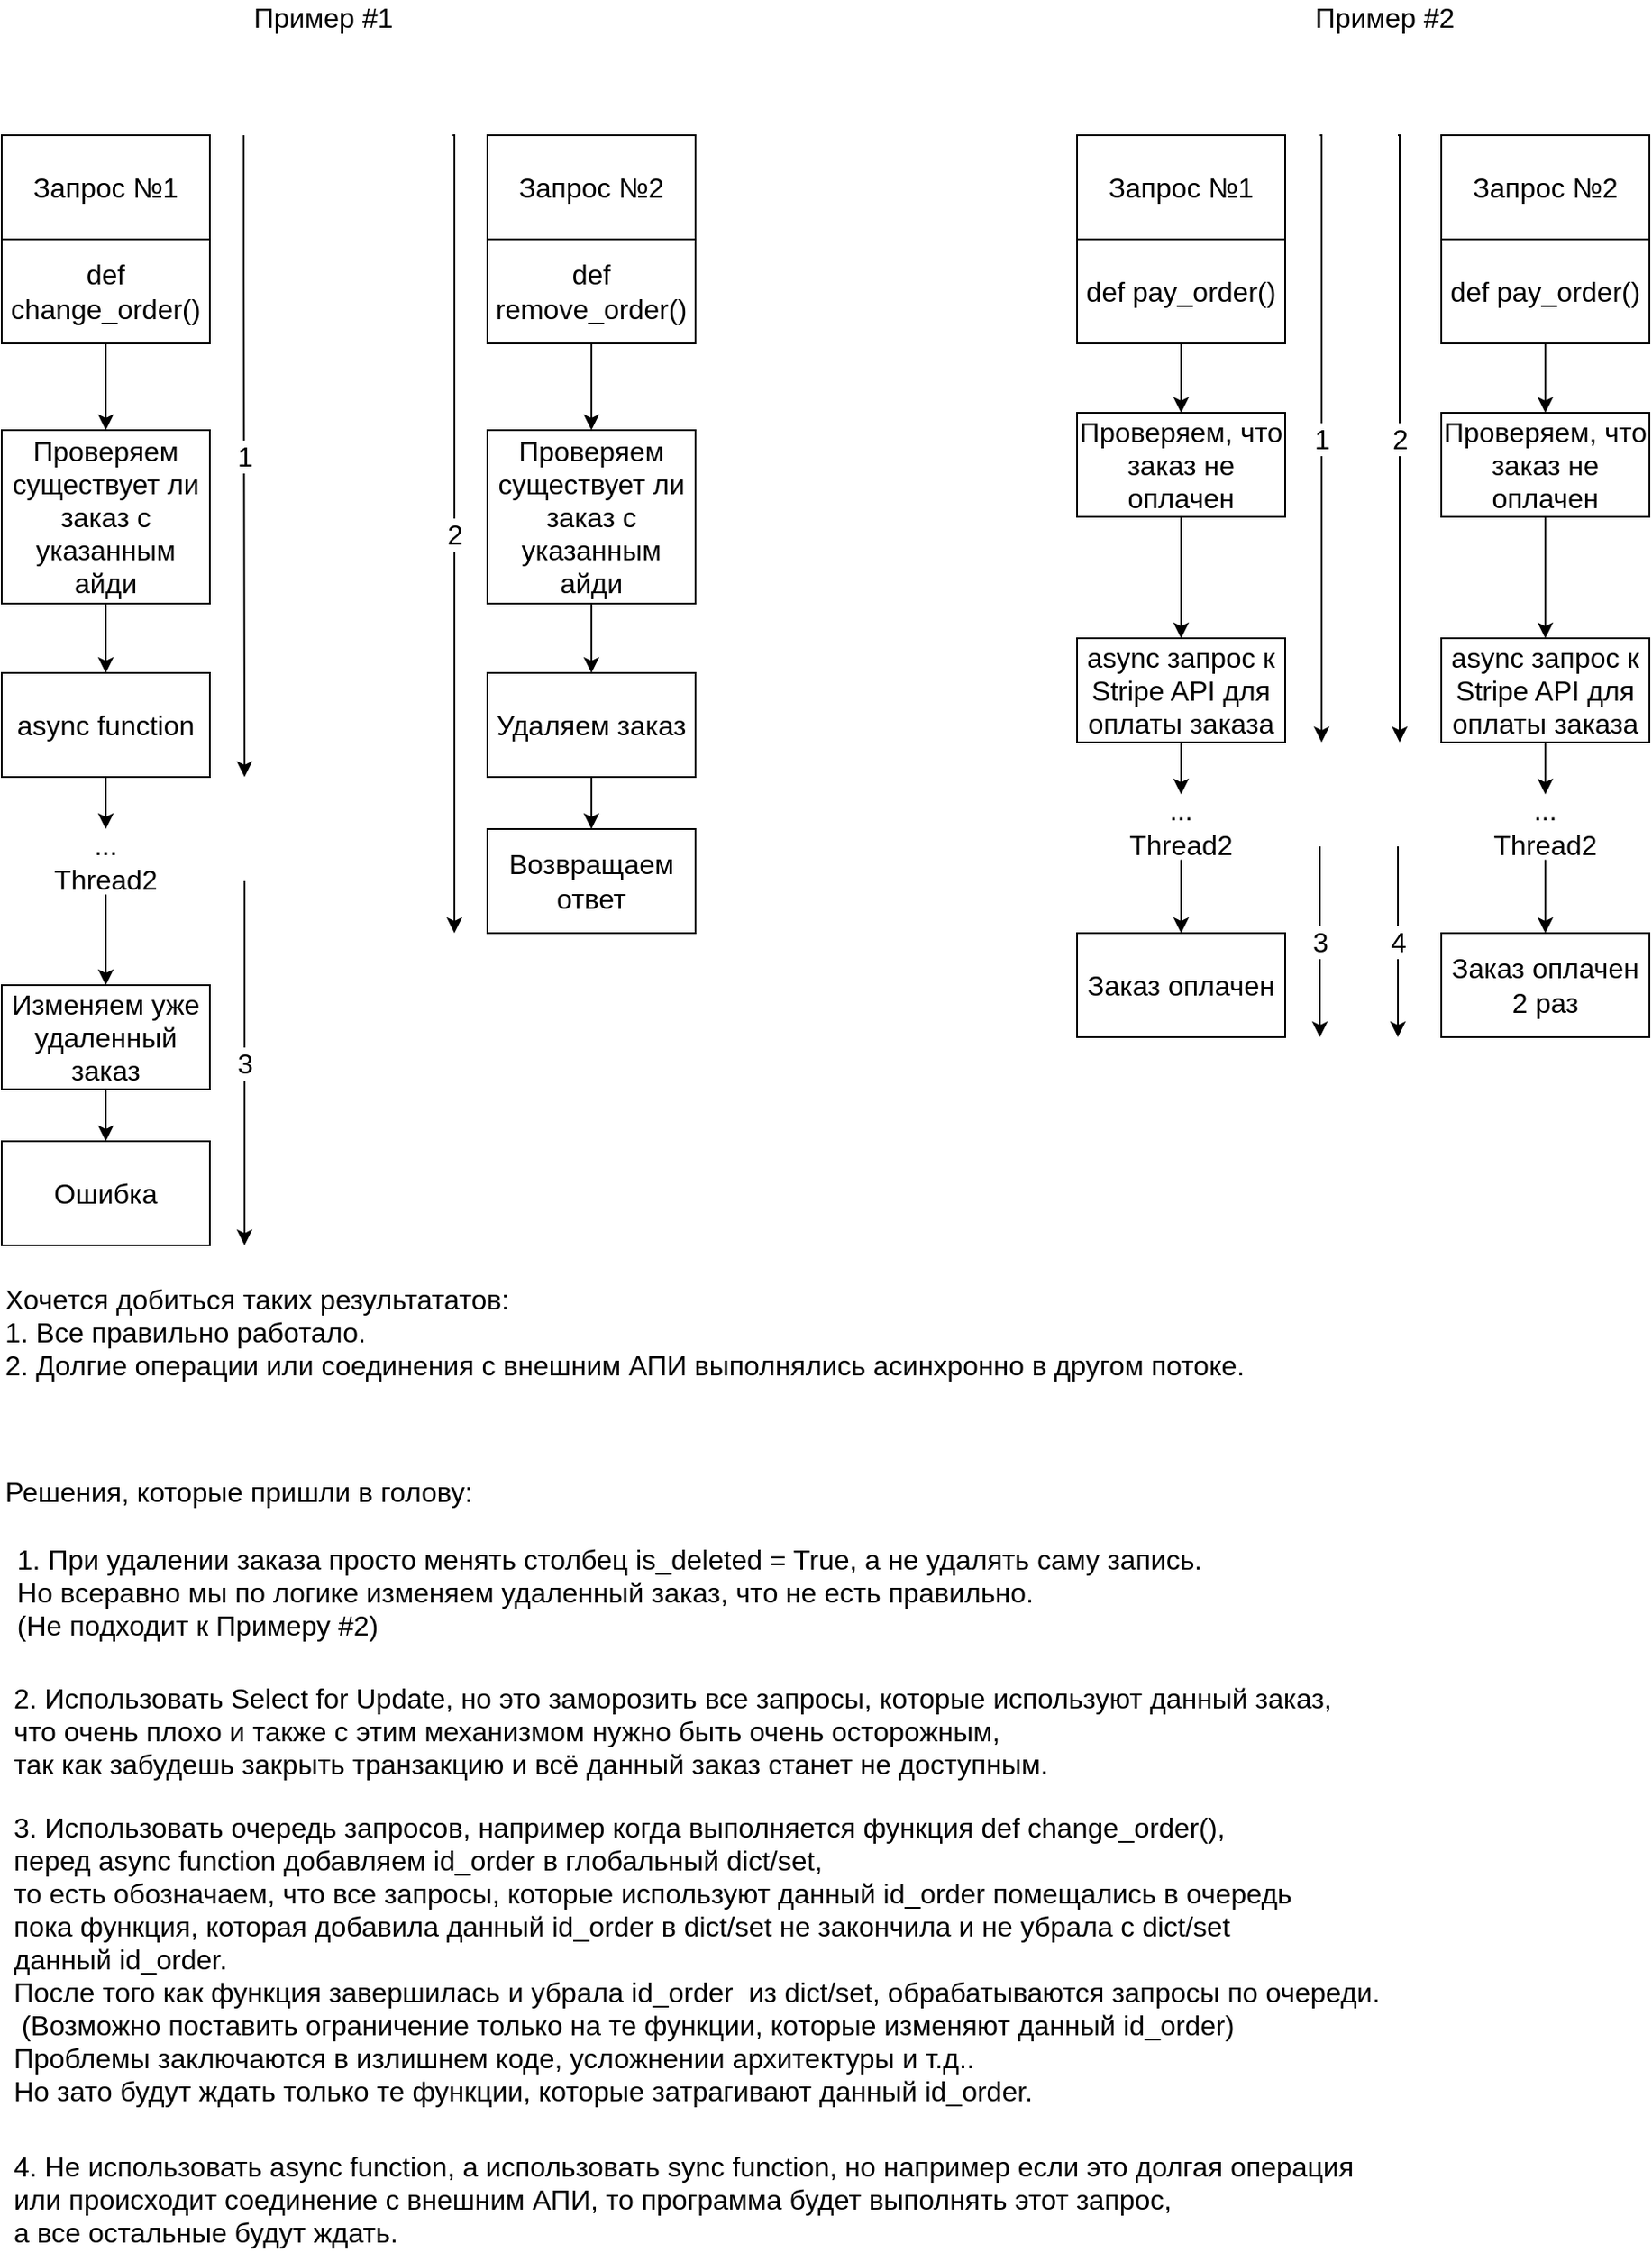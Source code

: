 <mxfile version="12.6.5" type="device"><diagram id="n4rXsPmrjNVE0XGWhWnS" name="Page-1"><mxGraphModel dx="813" dy="470" grid="1" gridSize="10" guides="1" tooltips="1" connect="1" arrows="1" fold="1" page="1" pageScale="1" pageWidth="827" pageHeight="1169" math="0" shadow="0"><root><mxCell id="0"/><mxCell id="1" parent="0"/><mxCell id="qDT3DZjnArW2b8IWzJwi-4" value="" style="edgeStyle=orthogonalEdgeStyle;rounded=0;orthogonalLoop=1;jettySize=auto;html=1;fontSize=16;" edge="1" parent="1" source="qDT3DZjnArW2b8IWzJwi-1" target="qDT3DZjnArW2b8IWzJwi-3"><mxGeometry relative="1" as="geometry"/></mxCell><mxCell id="qDT3DZjnArW2b8IWzJwi-1" value="def change_order()" style="rounded=0;whiteSpace=wrap;html=1;fontSize=16;" vertex="1" parent="1"><mxGeometry x="80" y="200" width="120" height="60" as="geometry"/></mxCell><mxCell id="qDT3DZjnArW2b8IWzJwi-8" style="edgeStyle=orthogonalEdgeStyle;rounded=0;orthogonalLoop=1;jettySize=auto;html=1;entryX=0.5;entryY=0;entryDx=0;entryDy=0;fontSize=16;" edge="1" parent="1" source="qDT3DZjnArW2b8IWzJwi-3" target="qDT3DZjnArW2b8IWzJwi-7"><mxGeometry relative="1" as="geometry"/></mxCell><mxCell id="qDT3DZjnArW2b8IWzJwi-3" value="Проверяем существует ли заказ с указанным айди" style="rounded=0;whiteSpace=wrap;html=1;fontSize=16;" vertex="1" parent="1"><mxGeometry x="80" y="310" width="120" height="100" as="geometry"/></mxCell><mxCell id="qDT3DZjnArW2b8IWzJwi-6" style="edgeStyle=orthogonalEdgeStyle;rounded=0;orthogonalLoop=1;jettySize=auto;html=1;entryX=0.5;entryY=0;entryDx=0;entryDy=0;fontSize=16;" edge="1" parent="1" source="qDT3DZjnArW2b8IWzJwi-2" target="qDT3DZjnArW2b8IWzJwi-5"><mxGeometry relative="1" as="geometry"/></mxCell><mxCell id="qDT3DZjnArW2b8IWzJwi-2" value="def remove_order()" style="rounded=0;whiteSpace=wrap;html=1;fontSize=16;" vertex="1" parent="1"><mxGeometry x="360" y="200" width="120" height="60" as="geometry"/></mxCell><mxCell id="qDT3DZjnArW2b8IWzJwi-10" style="edgeStyle=orthogonalEdgeStyle;rounded=0;orthogonalLoop=1;jettySize=auto;html=1;entryX=0.5;entryY=0;entryDx=0;entryDy=0;fontSize=16;" edge="1" parent="1" source="qDT3DZjnArW2b8IWzJwi-5" target="qDT3DZjnArW2b8IWzJwi-9"><mxGeometry relative="1" as="geometry"/></mxCell><mxCell id="qDT3DZjnArW2b8IWzJwi-5" value="Проверяем существует ли заказ с указанным айди" style="rounded=0;whiteSpace=wrap;html=1;fontSize=16;" vertex="1" parent="1"><mxGeometry x="360" y="310" width="120" height="100" as="geometry"/></mxCell><mxCell id="qDT3DZjnArW2b8IWzJwi-55" style="edgeStyle=orthogonalEdgeStyle;rounded=0;orthogonalLoop=1;jettySize=auto;html=1;fontSize=16;entryX=0.5;entryY=0;entryDx=0;entryDy=0;" edge="1" parent="1" source="qDT3DZjnArW2b8IWzJwi-7" target="qDT3DZjnArW2b8IWzJwi-58"><mxGeometry relative="1" as="geometry"><mxPoint x="140" y="570" as="targetPoint"/></mxGeometry></mxCell><mxCell id="qDT3DZjnArW2b8IWzJwi-7" value="async function" style="rounded=0;whiteSpace=wrap;html=1;fontSize=16;" vertex="1" parent="1"><mxGeometry x="80" y="450" width="120" height="60" as="geometry"/></mxCell><mxCell id="qDT3DZjnArW2b8IWzJwi-16" value="" style="edgeStyle=orthogonalEdgeStyle;rounded=0;orthogonalLoop=1;jettySize=auto;html=1;fontSize=16;" edge="1" parent="1" source="qDT3DZjnArW2b8IWzJwi-13" target="qDT3DZjnArW2b8IWzJwi-15"><mxGeometry relative="1" as="geometry"/></mxCell><mxCell id="qDT3DZjnArW2b8IWzJwi-13" value="Изменяем уже удаленный заказ" style="rounded=0;whiteSpace=wrap;html=1;fontSize=16;" vertex="1" parent="1"><mxGeometry x="80" y="630" width="120" height="60" as="geometry"/></mxCell><mxCell id="qDT3DZjnArW2b8IWzJwi-15" value="Ошибка" style="rounded=0;whiteSpace=wrap;html=1;fontSize=16;" vertex="1" parent="1"><mxGeometry x="80" y="720" width="120" height="60" as="geometry"/></mxCell><mxCell id="qDT3DZjnArW2b8IWzJwi-12" value="" style="edgeStyle=orthogonalEdgeStyle;rounded=0;orthogonalLoop=1;jettySize=auto;html=1;fontSize=16;" edge="1" parent="1" source="qDT3DZjnArW2b8IWzJwi-9" target="qDT3DZjnArW2b8IWzJwi-11"><mxGeometry relative="1" as="geometry"/></mxCell><mxCell id="qDT3DZjnArW2b8IWzJwi-9" value="Удаляем заказ" style="rounded=0;whiteSpace=wrap;html=1;fontSize=16;" vertex="1" parent="1"><mxGeometry x="360" y="450" width="120" height="60" as="geometry"/></mxCell><mxCell id="qDT3DZjnArW2b8IWzJwi-11" value="Возвращаем ответ" style="rounded=0;whiteSpace=wrap;html=1;fontSize=16;" vertex="1" parent="1"><mxGeometry x="360" y="540" width="120" height="60" as="geometry"/></mxCell><mxCell id="qDT3DZjnArW2b8IWzJwi-17" value="1. При удалении заказа просто менять столбец is_deleted = True, а не удалять саму запись.&lt;br&gt;&lt;div style=&quot;text-align: left&quot;&gt;&lt;span&gt;Но всеравно мы по логике изменяем удаленный заказ, что не есть правильно.&amp;nbsp;&lt;/span&gt;&lt;/div&gt;&lt;div style=&quot;text-align: left&quot;&gt;&lt;span&gt;(Не подходит к Примеру #2)&lt;/span&gt;&lt;/div&gt;" style="text;html=1;align=center;verticalAlign=middle;resizable=0;points=[];autosize=1;fontSize=16;" vertex="1" parent="1"><mxGeometry x="80" y="950" width="700" height="60" as="geometry"/></mxCell><mxCell id="qDT3DZjnArW2b8IWzJwi-18" value="2. Использовать Select for Update, но это заморозить все запросы, которые используют данный заказ,&lt;br&gt;что очень плохо и также с этим механизмом нужно быть очень осторожным, &lt;br&gt;так как забудешь закрыть транзакцию и всё данный заказ станет не доступным." style="text;html=1;align=left;verticalAlign=middle;resizable=0;points=[];autosize=1;fontSize=16;" vertex="1" parent="1"><mxGeometry x="85" y="1030" width="780" height="60" as="geometry"/></mxCell><mxCell id="qDT3DZjnArW2b8IWzJwi-22" value="3. Использовать очередь запросов, например когда выполняется функция def change_order(), &#10;перед async function добавляем id_order в глобальный dict/set, &#10;то есть обозначаем, что все запросы, которые используют данный id_order помещались в очередь&#10;пока функция, которая добавила данный id_order в dict/set не закончила и не убрала с dict/set &#10;данный id_order. &#10;После того как функция завершилась и убрала id_order  из dict/set, обрабатываются запросы по очереди.&#10; (Возможно поставить ограничение только на те функции, которые изменяют данный id_order)&#10;Проблемы заключаются в излишнем коде, усложнении архитектуры и т.д.. &#10;Но зато будут ждать только те функции, которые затрагивают данный id_order.&#10;" style="text;align=left;verticalAlign=middle;resizable=0;points=[];autosize=1;fontSize=16;" vertex="1" parent="1"><mxGeometry x="85" y="1110" width="800" height="180" as="geometry"/></mxCell><mxCell id="qDT3DZjnArW2b8IWzJwi-42" value="4. Не использовать async function, а использовать sync function, но например если это долгая операция&lt;br&gt;или происходит соединение с внешним АПИ, то программа будет выполнять этот запрос,&lt;br&gt;а все остальные будут ждать.&amp;nbsp;" style="text;html=1;align=left;verticalAlign=middle;resizable=0;points=[];autosize=1;fontSize=16;" vertex="1" parent="1"><mxGeometry x="85" y="1300" width="790" height="60" as="geometry"/></mxCell><mxCell id="qDT3DZjnArW2b8IWzJwi-20" value="Запрос №1" style="rounded=0;whiteSpace=wrap;html=1;fontSize=16;align=center;" vertex="1" parent="1"><mxGeometry x="80" y="140" width="120" height="60" as="geometry"/></mxCell><mxCell id="qDT3DZjnArW2b8IWzJwi-21" value="Запрос №2" style="rounded=0;whiteSpace=wrap;html=1;fontSize=16;align=center;" vertex="1" parent="1"><mxGeometry x="360" y="140" width="120" height="60" as="geometry"/></mxCell><mxCell id="qDT3DZjnArW2b8IWzJwi-24" value="&lt;span style=&quot;white-space: normal&quot;&gt;Запрос №1&lt;/span&gt;" style="rounded=0;whiteSpace=wrap;html=1;fontSize=16;align=center;" vertex="1" parent="1"><mxGeometry x="700" y="140" width="120" height="60" as="geometry"/></mxCell><mxCell id="qDT3DZjnArW2b8IWzJwi-25" value="&lt;span style=&quot;white-space: normal&quot;&gt;Запрос №2&lt;/span&gt;" style="rounded=0;whiteSpace=wrap;html=1;fontSize=16;align=center;" vertex="1" parent="1"><mxGeometry x="910" y="140" width="120" height="60" as="geometry"/></mxCell><mxCell id="qDT3DZjnArW2b8IWzJwi-29" style="edgeStyle=orthogonalEdgeStyle;rounded=0;orthogonalLoop=1;jettySize=auto;html=1;entryX=0.5;entryY=0;entryDx=0;entryDy=0;fontSize=16;" edge="1" parent="1" source="qDT3DZjnArW2b8IWzJwi-26" target="qDT3DZjnArW2b8IWzJwi-28"><mxGeometry relative="1" as="geometry"/></mxCell><mxCell id="qDT3DZjnArW2b8IWzJwi-26" value="def pay_order()" style="rounded=0;whiteSpace=wrap;html=1;fontSize=16;" vertex="1" parent="1"><mxGeometry x="700" y="200" width="120" height="60" as="geometry"/></mxCell><mxCell id="qDT3DZjnArW2b8IWzJwi-31" style="edgeStyle=orthogonalEdgeStyle;rounded=0;orthogonalLoop=1;jettySize=auto;html=1;entryX=0.5;entryY=0;entryDx=0;entryDy=0;fontSize=16;" edge="1" parent="1" source="qDT3DZjnArW2b8IWzJwi-27" target="qDT3DZjnArW2b8IWzJwi-30"><mxGeometry relative="1" as="geometry"/></mxCell><mxCell id="qDT3DZjnArW2b8IWzJwi-27" value="def pay_order()" style="rounded=0;whiteSpace=wrap;html=1;fontSize=16;" vertex="1" parent="1"><mxGeometry x="910" y="200" width="120" height="60" as="geometry"/></mxCell><mxCell id="qDT3DZjnArW2b8IWzJwi-37" style="edgeStyle=orthogonalEdgeStyle;rounded=0;orthogonalLoop=1;jettySize=auto;html=1;entryX=0.5;entryY=0;entryDx=0;entryDy=0;fontSize=16;" edge="1" parent="1" source="qDT3DZjnArW2b8IWzJwi-28" target="qDT3DZjnArW2b8IWzJwi-32"><mxGeometry relative="1" as="geometry"/></mxCell><mxCell id="qDT3DZjnArW2b8IWzJwi-28" value="Проверяем, что заказ не оплачен" style="rounded=0;whiteSpace=wrap;html=1;fontSize=16;align=center;" vertex="1" parent="1"><mxGeometry x="700" y="300" width="120" height="60" as="geometry"/></mxCell><mxCell id="qDT3DZjnArW2b8IWzJwi-36" style="edgeStyle=orthogonalEdgeStyle;rounded=0;orthogonalLoop=1;jettySize=auto;html=1;entryX=0.5;entryY=0;entryDx=0;entryDy=0;fontSize=16;" edge="1" parent="1" source="qDT3DZjnArW2b8IWzJwi-30" target="qDT3DZjnArW2b8IWzJwi-35"><mxGeometry relative="1" as="geometry"/></mxCell><mxCell id="qDT3DZjnArW2b8IWzJwi-30" value="Проверяем, что заказ не оплачен" style="rounded=0;whiteSpace=wrap;html=1;fontSize=16;align=center;" vertex="1" parent="1"><mxGeometry x="910" y="300" width="120" height="60" as="geometry"/></mxCell><mxCell id="qDT3DZjnArW2b8IWzJwi-63" style="edgeStyle=orthogonalEdgeStyle;rounded=0;orthogonalLoop=1;jettySize=auto;html=1;entryX=0.5;entryY=0;entryDx=0;entryDy=0;fontSize=16;" edge="1" parent="1" source="qDT3DZjnArW2b8IWzJwi-32" target="qDT3DZjnArW2b8IWzJwi-62"><mxGeometry relative="1" as="geometry"/></mxCell><mxCell id="qDT3DZjnArW2b8IWzJwi-32" value="async запрос к Stripe API для оплаты заказа" style="rounded=0;whiteSpace=wrap;html=1;fontSize=16;" vertex="1" parent="1"><mxGeometry x="700" y="430" width="120" height="60" as="geometry"/></mxCell><mxCell id="qDT3DZjnArW2b8IWzJwi-66" style="edgeStyle=orthogonalEdgeStyle;rounded=0;orthogonalLoop=1;jettySize=auto;html=1;entryX=0.5;entryY=0;entryDx=0;entryDy=0;fontSize=16;" edge="1" parent="1" source="qDT3DZjnArW2b8IWzJwi-35" target="qDT3DZjnArW2b8IWzJwi-65"><mxGeometry relative="1" as="geometry"/></mxCell><mxCell id="qDT3DZjnArW2b8IWzJwi-35" value="async запрос к Stripe API для оплаты заказа" style="rounded=0;whiteSpace=wrap;html=1;fontSize=16;" vertex="1" parent="1"><mxGeometry x="910" y="430" width="120" height="60" as="geometry"/></mxCell><mxCell id="qDT3DZjnArW2b8IWzJwi-38" value="Заказ оплачен" style="rounded=0;whiteSpace=wrap;html=1;fontSize=16;align=center;" vertex="1" parent="1"><mxGeometry x="700" y="600" width="120" height="60" as="geometry"/></mxCell><mxCell id="qDT3DZjnArW2b8IWzJwi-40" value="Заказ оплачен&lt;br&gt;2 раз" style="rounded=0;whiteSpace=wrap;html=1;fontSize=16;align=center;" vertex="1" parent="1"><mxGeometry x="910" y="600" width="120" height="60" as="geometry"/></mxCell><mxCell id="qDT3DZjnArW2b8IWzJwi-44" value="Хочется добиться таких результататов:&lt;br&gt;1. Все правильно работало.&lt;br&gt;2. Долгие операции или соединения с внешним АПИ выполнялись асинхронно в другом потоке." style="text;html=1;align=left;verticalAlign=middle;resizable=0;points=[];autosize=1;fontSize=16;" vertex="1" parent="1"><mxGeometry x="80" y="800" width="730" height="60" as="geometry"/></mxCell><mxCell id="qDT3DZjnArW2b8IWzJwi-45" value="Решения, которые пришли в голову:" style="text;html=1;align=left;verticalAlign=middle;resizable=0;points=[];autosize=1;fontSize=16;" vertex="1" parent="1"><mxGeometry x="80" y="912" width="280" height="20" as="geometry"/></mxCell><mxCell id="qDT3DZjnArW2b8IWzJwi-46" value="Пример #1" style="text;html=1;align=center;verticalAlign=middle;resizable=0;points=[];autosize=1;fontSize=16;" vertex="1" parent="1"><mxGeometry x="215" y="62" width="100" height="20" as="geometry"/></mxCell><mxCell id="qDT3DZjnArW2b8IWzJwi-47" value="Пример #2" style="text;html=1;align=center;verticalAlign=middle;resizable=0;points=[];autosize=1;fontSize=16;" vertex="1" parent="1"><mxGeometry x="827" y="62" width="100" height="20" as="geometry"/></mxCell><mxCell id="qDT3DZjnArW2b8IWzJwi-48" value="1" style="edgeStyle=orthogonalEdgeStyle;rounded=0;orthogonalLoop=1;jettySize=auto;html=1;fontSize=16;" edge="1" parent="1"><mxGeometry relative="1" as="geometry"><mxPoint x="219.5" y="140" as="sourcePoint"/><mxPoint x="220" y="510" as="targetPoint"/><Array as="points"><mxPoint x="220" y="220"/><mxPoint x="220" y="220"/></Array></mxGeometry></mxCell><mxCell id="qDT3DZjnArW2b8IWzJwi-50" value="2" style="edgeStyle=orthogonalEdgeStyle;rounded=0;orthogonalLoop=1;jettySize=auto;html=1;fontSize=16;" edge="1" parent="1"><mxGeometry relative="1" as="geometry"><mxPoint x="340" y="140" as="sourcePoint"/><mxPoint x="341" y="600" as="targetPoint"/><Array as="points"><mxPoint x="341" y="140"/></Array></mxGeometry></mxCell><mxCell id="qDT3DZjnArW2b8IWzJwi-60" style="edgeStyle=orthogonalEdgeStyle;rounded=0;orthogonalLoop=1;jettySize=auto;html=1;entryX=0.5;entryY=0;entryDx=0;entryDy=0;fontSize=16;" edge="1" parent="1" source="qDT3DZjnArW2b8IWzJwi-58" target="qDT3DZjnArW2b8IWzJwi-13"><mxGeometry relative="1" as="geometry"/></mxCell><mxCell id="qDT3DZjnArW2b8IWzJwi-58" value="...&lt;br&gt;Thread2" style="rounded=0;whiteSpace=wrap;html=1;fontSize=16;align=center;fillColor=none;strokeColor=none;" vertex="1" parent="1"><mxGeometry x="100" y="540" width="80" height="37.8" as="geometry"/></mxCell><mxCell id="qDT3DZjnArW2b8IWzJwi-61" value="3" style="endArrow=classic;html=1;fontSize=16;" edge="1" parent="1"><mxGeometry width="50" height="50" relative="1" as="geometry"><mxPoint x="220" y="570" as="sourcePoint"/><mxPoint x="220" y="780" as="targetPoint"/></mxGeometry></mxCell><mxCell id="qDT3DZjnArW2b8IWzJwi-64" style="edgeStyle=orthogonalEdgeStyle;rounded=0;orthogonalLoop=1;jettySize=auto;html=1;entryX=0.5;entryY=0;entryDx=0;entryDy=0;fontSize=16;" edge="1" parent="1" source="qDT3DZjnArW2b8IWzJwi-62" target="qDT3DZjnArW2b8IWzJwi-38"><mxGeometry relative="1" as="geometry"/></mxCell><mxCell id="qDT3DZjnArW2b8IWzJwi-62" value="...&lt;br&gt;Thread2" style="rounded=0;whiteSpace=wrap;html=1;fontSize=16;align=center;fillColor=none;strokeColor=none;" vertex="1" parent="1"><mxGeometry x="720" y="520" width="80" height="37.8" as="geometry"/></mxCell><mxCell id="qDT3DZjnArW2b8IWzJwi-67" style="edgeStyle=orthogonalEdgeStyle;rounded=0;orthogonalLoop=1;jettySize=auto;html=1;entryX=0.5;entryY=0;entryDx=0;entryDy=0;fontSize=16;" edge="1" parent="1" source="qDT3DZjnArW2b8IWzJwi-65" target="qDT3DZjnArW2b8IWzJwi-40"><mxGeometry relative="1" as="geometry"/></mxCell><mxCell id="qDT3DZjnArW2b8IWzJwi-65" value="...&lt;br&gt;Thread2" style="rounded=0;whiteSpace=wrap;html=1;fontSize=16;align=center;fillColor=none;strokeColor=none;" vertex="1" parent="1"><mxGeometry x="930" y="520" width="80" height="37.8" as="geometry"/></mxCell><mxCell id="qDT3DZjnArW2b8IWzJwi-68" value="1" style="edgeStyle=orthogonalEdgeStyle;rounded=0;orthogonalLoop=1;jettySize=auto;html=1;fontSize=16;" edge="1" parent="1"><mxGeometry relative="1" as="geometry"><mxPoint x="840" y="140" as="sourcePoint"/><mxPoint x="841" y="490" as="targetPoint"/><Array as="points"><mxPoint x="841" y="140"/></Array></mxGeometry></mxCell><mxCell id="qDT3DZjnArW2b8IWzJwi-69" value="2" style="edgeStyle=orthogonalEdgeStyle;rounded=0;orthogonalLoop=1;jettySize=auto;html=1;fontSize=16;" edge="1" parent="1"><mxGeometry relative="1" as="geometry"><mxPoint x="885" y="140" as="sourcePoint"/><mxPoint x="886" y="490" as="targetPoint"/><Array as="points"><mxPoint x="886" y="140"/></Array></mxGeometry></mxCell><mxCell id="qDT3DZjnArW2b8IWzJwi-71" value="3" style="endArrow=classic;html=1;fontSize=16;" edge="1" parent="1"><mxGeometry width="50" height="50" relative="1" as="geometry"><mxPoint x="840" y="550" as="sourcePoint"/><mxPoint x="840" y="660" as="targetPoint"/></mxGeometry></mxCell><mxCell id="qDT3DZjnArW2b8IWzJwi-72" value="4" style="endArrow=classic;html=1;fontSize=16;" edge="1" parent="1"><mxGeometry width="50" height="50" relative="1" as="geometry"><mxPoint x="885" y="550" as="sourcePoint"/><mxPoint x="885" y="660" as="targetPoint"/></mxGeometry></mxCell></root></mxGraphModel></diagram></mxfile>
